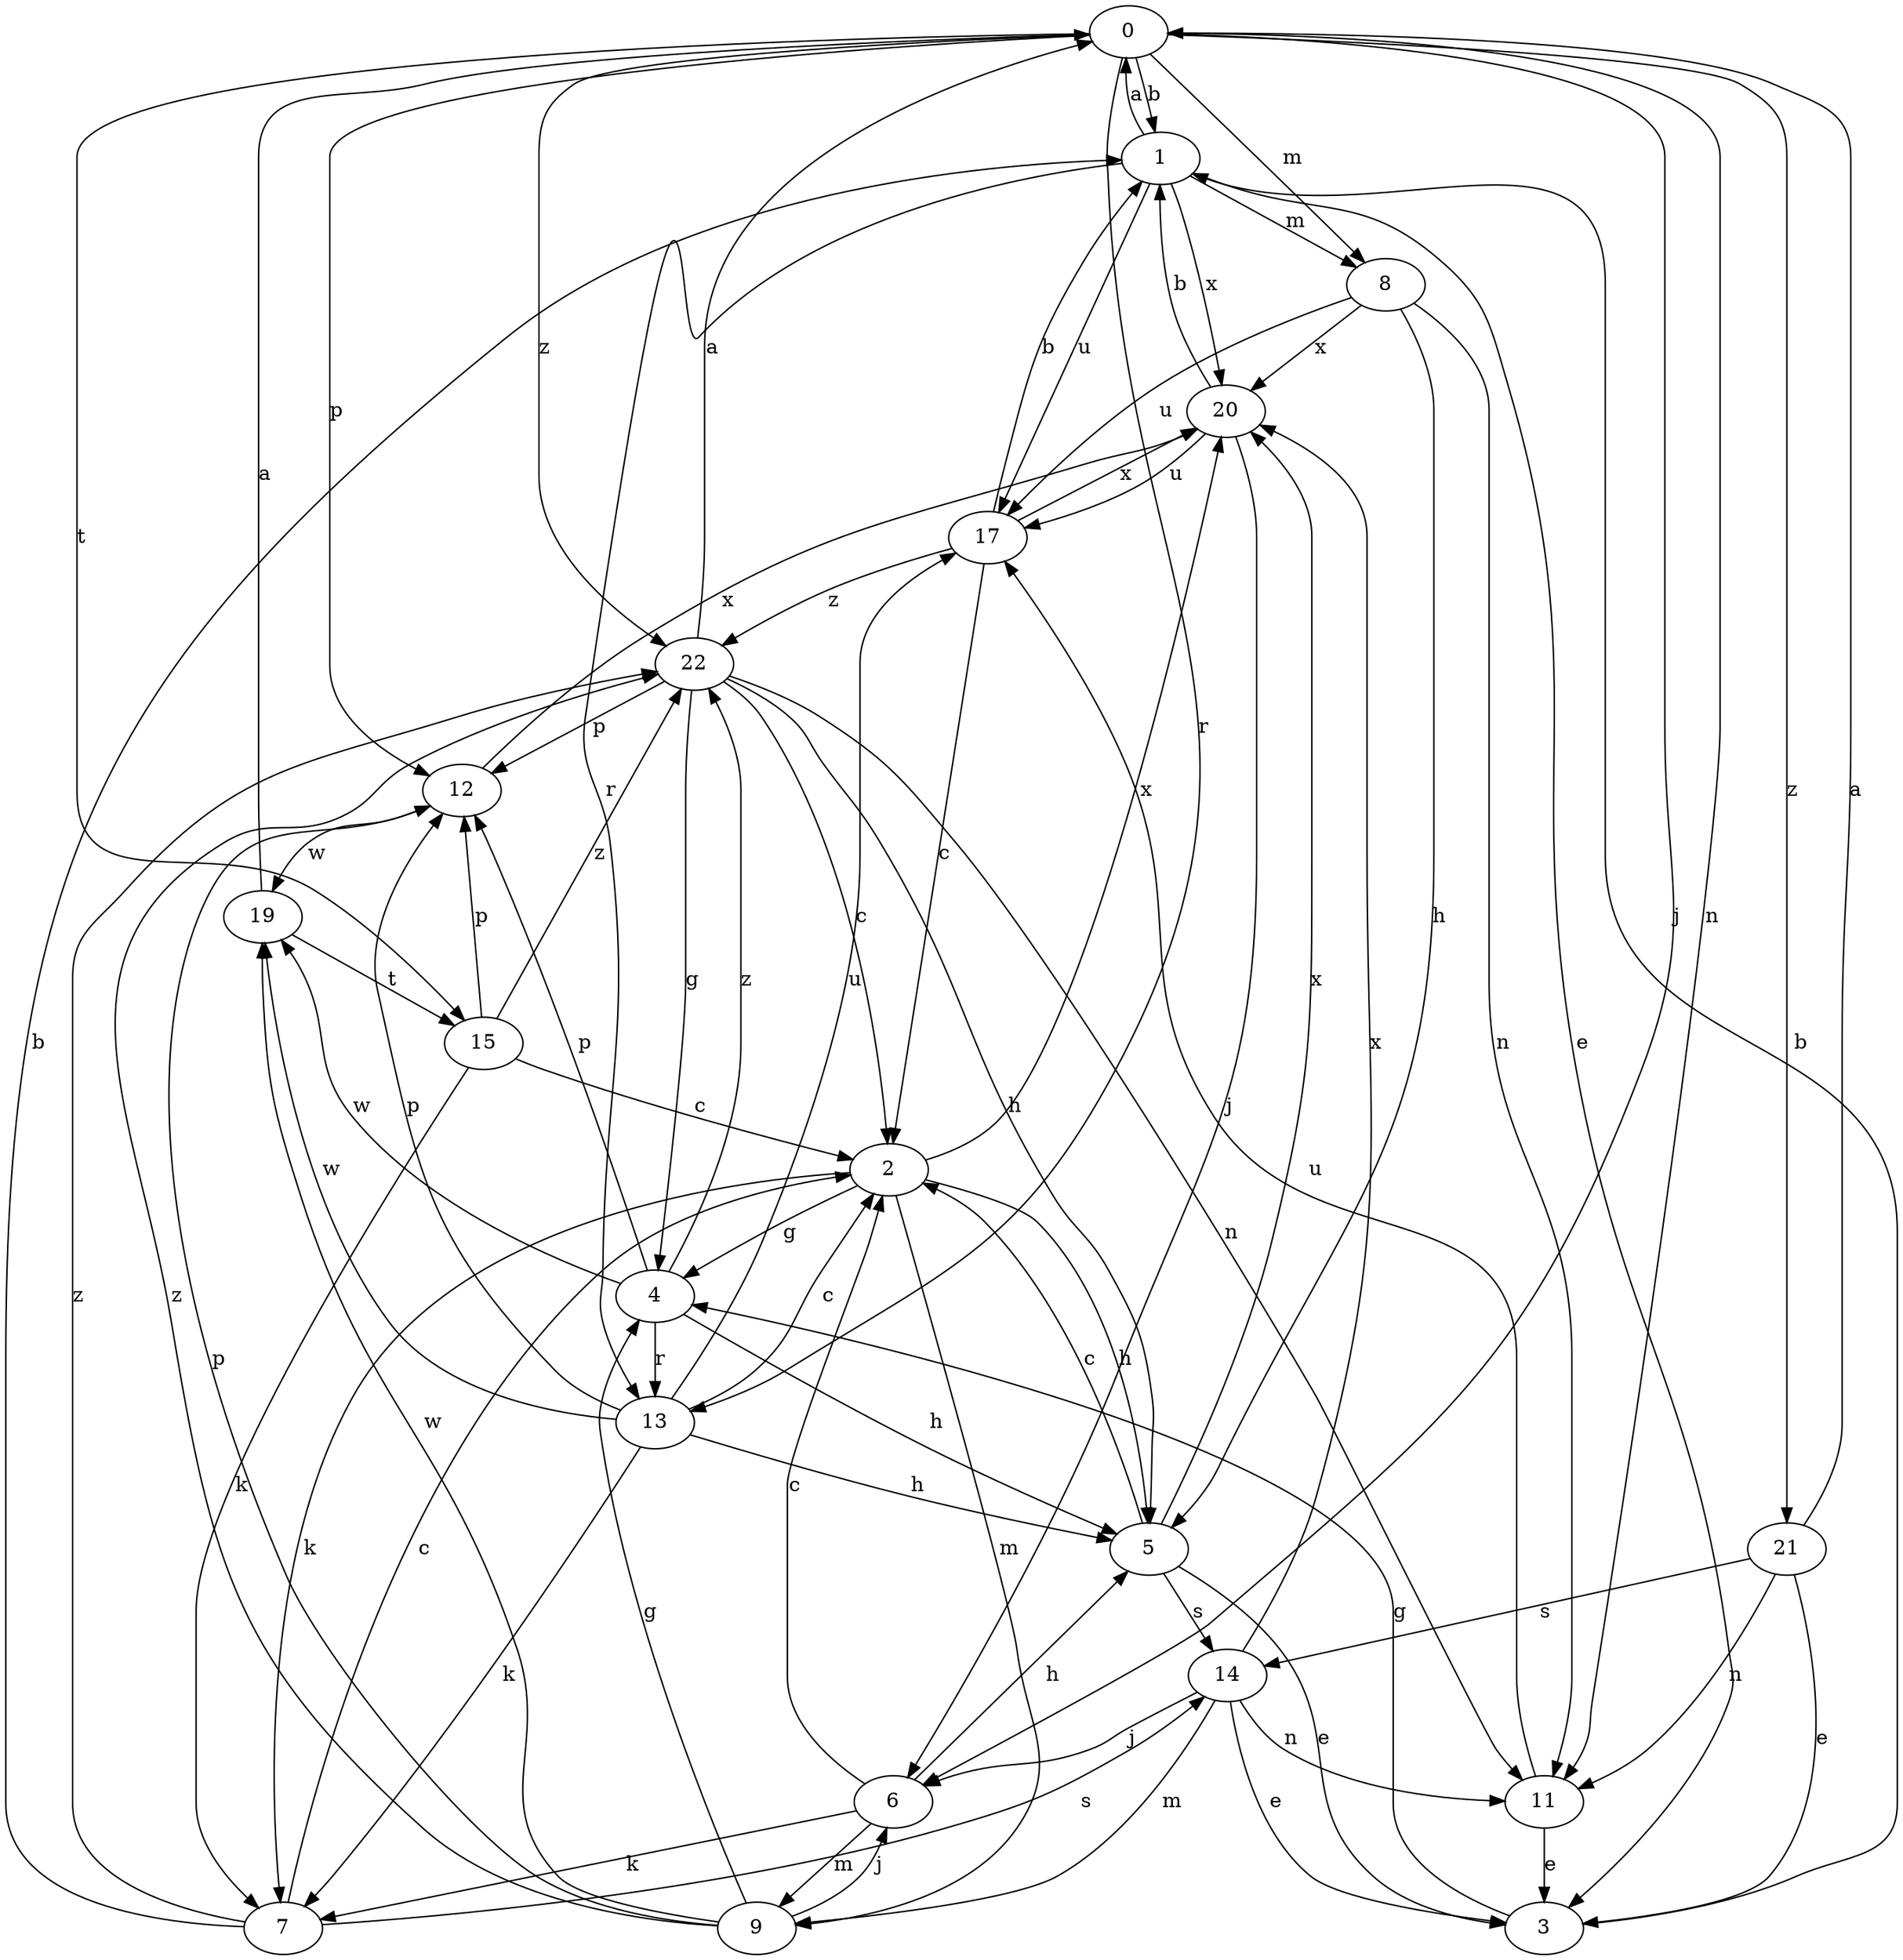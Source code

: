 strict digraph  {
0;
1;
2;
3;
4;
5;
6;
7;
8;
9;
11;
12;
13;
14;
15;
17;
19;
20;
21;
22;
0 -> 1  [label=b];
0 -> 6  [label=j];
0 -> 8  [label=m];
0 -> 11  [label=n];
0 -> 12  [label=p];
0 -> 13  [label=r];
0 -> 15  [label=t];
0 -> 21  [label=z];
0 -> 22  [label=z];
1 -> 0  [label=a];
1 -> 3  [label=e];
1 -> 8  [label=m];
1 -> 13  [label=r];
1 -> 17  [label=u];
1 -> 20  [label=x];
2 -> 4  [label=g];
2 -> 5  [label=h];
2 -> 7  [label=k];
2 -> 9  [label=m];
2 -> 20  [label=x];
3 -> 1  [label=b];
3 -> 4  [label=g];
4 -> 5  [label=h];
4 -> 12  [label=p];
4 -> 13  [label=r];
4 -> 19  [label=w];
4 -> 22  [label=z];
5 -> 2  [label=c];
5 -> 3  [label=e];
5 -> 14  [label=s];
5 -> 20  [label=x];
6 -> 2  [label=c];
6 -> 5  [label=h];
6 -> 7  [label=k];
6 -> 9  [label=m];
7 -> 1  [label=b];
7 -> 2  [label=c];
7 -> 14  [label=s];
7 -> 22  [label=z];
8 -> 5  [label=h];
8 -> 11  [label=n];
8 -> 17  [label=u];
8 -> 20  [label=x];
9 -> 4  [label=g];
9 -> 6  [label=j];
9 -> 12  [label=p];
9 -> 19  [label=w];
9 -> 22  [label=z];
11 -> 3  [label=e];
11 -> 17  [label=u];
12 -> 19  [label=w];
12 -> 20  [label=x];
13 -> 2  [label=c];
13 -> 5  [label=h];
13 -> 7  [label=k];
13 -> 12  [label=p];
13 -> 17  [label=u];
13 -> 19  [label=w];
14 -> 3  [label=e];
14 -> 6  [label=j];
14 -> 9  [label=m];
14 -> 11  [label=n];
14 -> 20  [label=x];
15 -> 2  [label=c];
15 -> 7  [label=k];
15 -> 12  [label=p];
15 -> 22  [label=z];
17 -> 1  [label=b];
17 -> 2  [label=c];
17 -> 20  [label=x];
17 -> 22  [label=z];
19 -> 0  [label=a];
19 -> 15  [label=t];
20 -> 1  [label=b];
20 -> 6  [label=j];
20 -> 17  [label=u];
21 -> 0  [label=a];
21 -> 3  [label=e];
21 -> 11  [label=n];
21 -> 14  [label=s];
22 -> 0  [label=a];
22 -> 2  [label=c];
22 -> 4  [label=g];
22 -> 5  [label=h];
22 -> 11  [label=n];
22 -> 12  [label=p];
}
